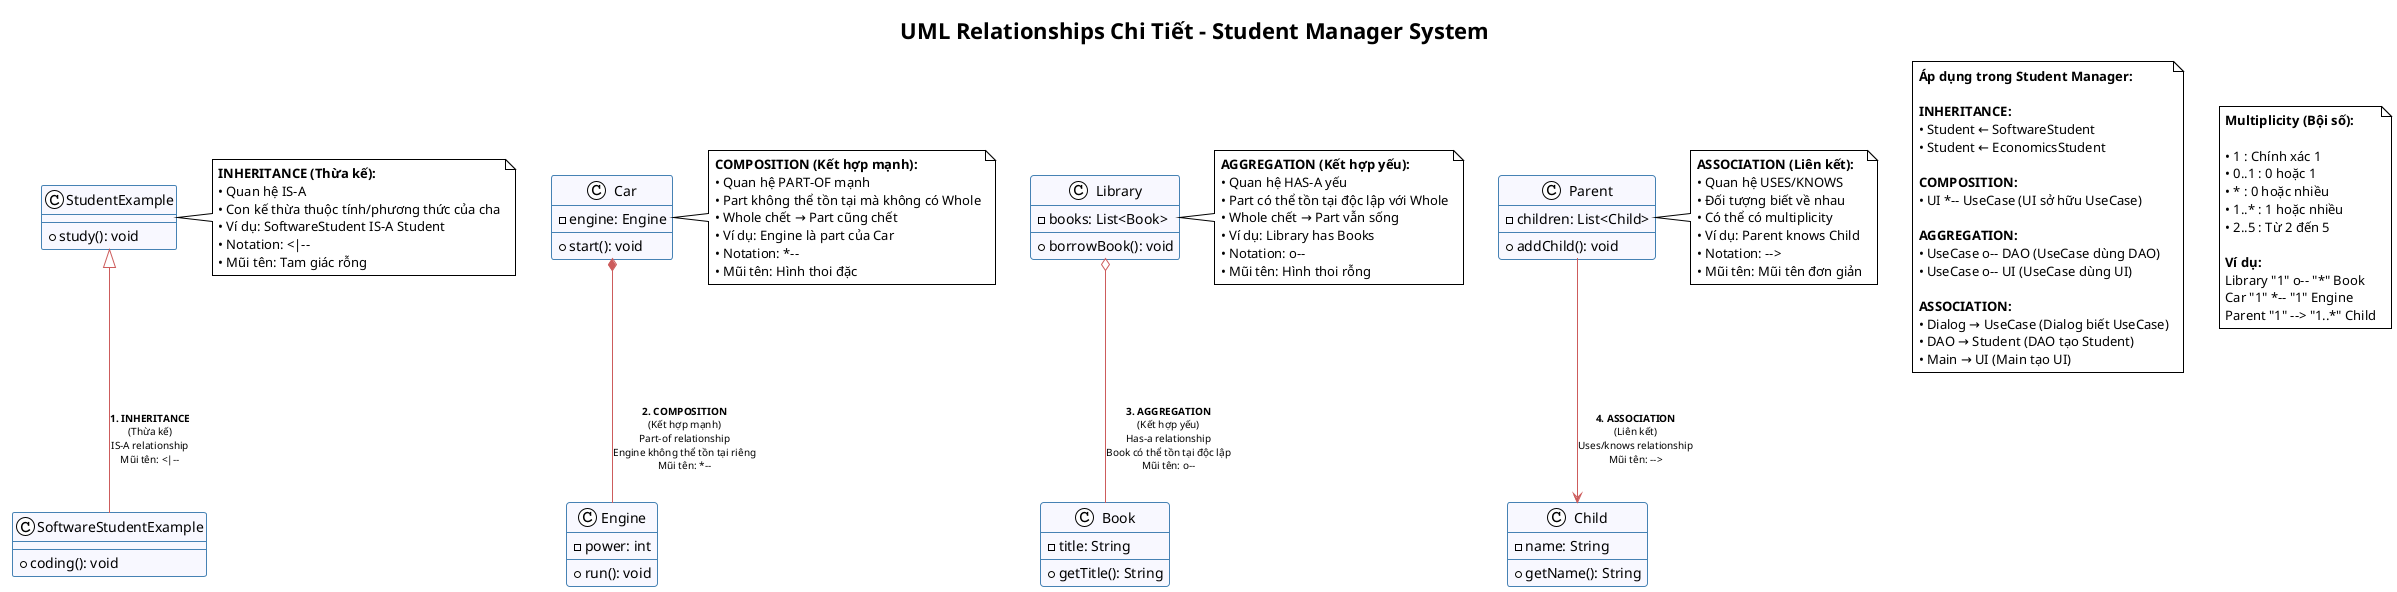 @startuml RelationshipDetailDiagram

!theme plain
skinparam class {
    BackgroundColor #F8F8FF
    BorderColor #4682B4
    ArrowColor #CD5C5C
    ArrowFontSize 10
}

title "UML Relationships Chi Tiết - Student Manager System"

' Sample classes for demonstration
class Parent {
    - children: List<Child>
    + addChild(): void
}

class Child {
    - name: String
    + getName(): String
}

class Library {
    - books: List<Book>
    + borrowBook(): void
}

class Book {
    - title: String
    + getTitle(): String
}

class Car {
    - engine: Engine
    + start(): void
}

class Engine {
    - power: int
    + run(): void
}

class StudentExample {
    + study(): void
}

class SoftwareStudentExample {
    + coding(): void
}

' ==== 4 LOẠI QUAN HỆ CHÍNH ====

' 1. INHERITANCE (Thừa kế) - Mũi tên tam giác rỗng
StudentExample <|-- SoftwareStudentExample : **1. INHERITANCE**\n(Thừa kế)\nIS-A relationship\nMũi tên: <|--

' 2. COMPOSITION (Kết hợp mạnh) - Hình thoi đặc
Car *-- Engine : **2. COMPOSITION**\n(Kết hợp mạnh)\nPart-of relationship\nEngine không thể tồn tại riêng\nMũi tên: *--

' 3. AGGREGATION (Kết hợp yếu) - Hình thoi rỗng  
Library o-- Book : **3. AGGREGATION**\n(Kết hợp yếu)\nHas-a relationship\nBook có thể tồn tại độc lập\nMũi tên: o--

' 4. ASSOCIATION (Liên kết) - Mũi tên đơn giản
Parent --> Child : **4. ASSOCIATION**\n(Liên kết)\nUses/knows relationship\nMũi tên: -->

' Detailed explanation notes
note right of StudentExample
    **INHERITANCE (Thừa kế):**
    • Quan hệ IS-A
    • Con kế thừa thuộc tính/phương thức của cha
    • Ví dụ: SoftwareStudent IS-A Student
    • Notation: <|--
    • Mũi tên: Tam giác rỗng
end note

note right of Car
    **COMPOSITION (Kết hợp mạnh):**
    • Quan hệ PART-OF mạnh
    • Part không thể tồn tại mà không có Whole
    • Whole chết → Part cũng chết
    • Ví dụ: Engine là part của Car
    • Notation: *--
    • Mũi tên: Hình thoi đặc
end note

note right of Library
    **AGGREGATION (Kết hợp yếu):**
    • Quan hệ HAS-A yếu
    • Part có thể tồn tại độc lập với Whole
    • Whole chết → Part vẫn sống
    • Ví dụ: Library has Books
    • Notation: o--
    • Mũi tên: Hình thoi rỗng
end note

note right of Parent
    **ASSOCIATION (Liên kết):**
    • Quan hệ USES/KNOWS
    • Đối tượng biết về nhau
    • Có thể có multiplicity
    • Ví dụ: Parent knows Child
    • Notation: -->
    • Mũi tên: Mũi tên đơn giản
end note

' Application to Student Manager System
note as ApplicationNote
    **Áp dụng trong Student Manager:**
    
    **INHERITANCE:**
    • Student ← SoftwareStudent
    • Student ← EconomicsStudent
    
    **COMPOSITION:**
    • UI *-- UseCase (UI sở hữu UseCase)
    
    **AGGREGATION:**
    • UseCase o-- DAO (UseCase dùng DAO)
    • UseCase o-- UI (UseCase dùng UI)
    
    **ASSOCIATION:**
    • Dialog → UseCase (Dialog biết UseCase)
    • DAO → Student (DAO tạo Student)
    • Main → UI (Main tạo UI)
end note

' Multiplicity examples
note as MultiplicityNote
    **Multiplicity (Bội số):**
    
    • 1 : Chính xác 1
    • 0..1 : 0 hoặc 1
    • * : 0 hoặc nhiều
    • 1..* : 1 hoặc nhiều
    • 2..5 : Từ 2 đến 5
    
    **Ví dụ:**
    Library "1" o-- "*" Book
    Car "1" *-- "1" Engine
    Parent "1" --> "1..*" Child
end note

@enduml
